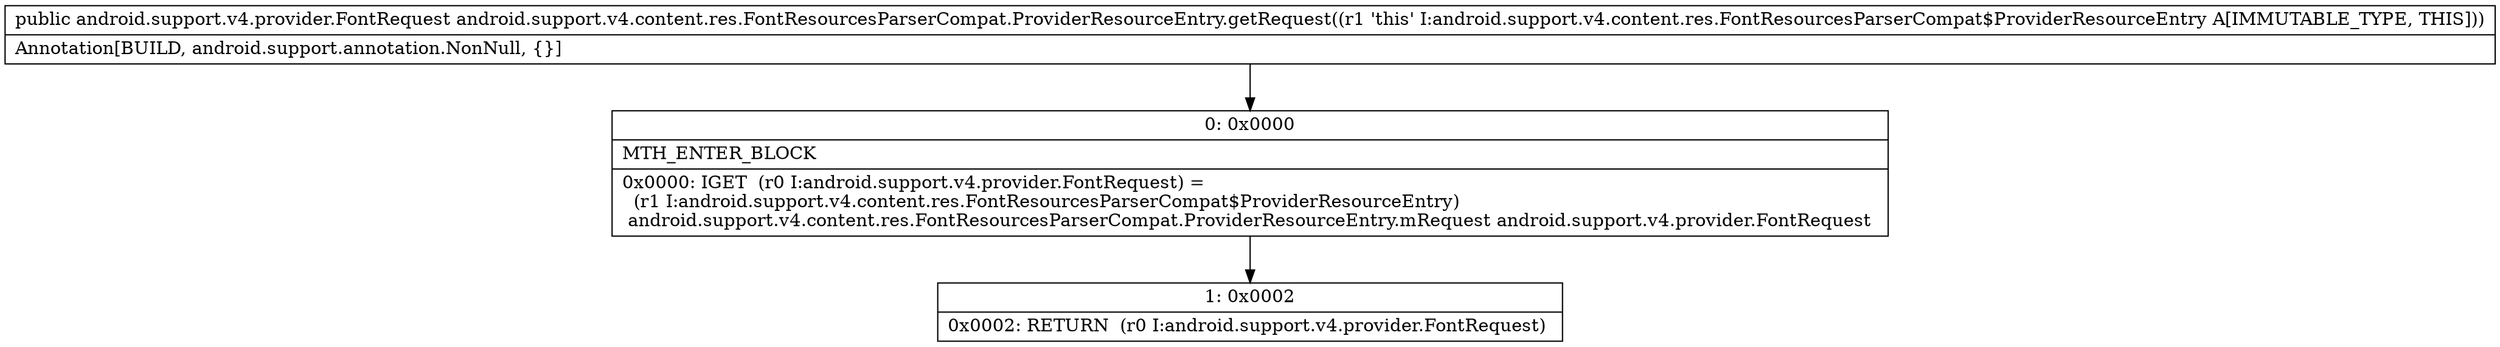 digraph "CFG forandroid.support.v4.content.res.FontResourcesParserCompat.ProviderResourceEntry.getRequest()Landroid\/support\/v4\/provider\/FontRequest;" {
Node_0 [shape=record,label="{0\:\ 0x0000|MTH_ENTER_BLOCK\l|0x0000: IGET  (r0 I:android.support.v4.provider.FontRequest) = \l  (r1 I:android.support.v4.content.res.FontResourcesParserCompat$ProviderResourceEntry)\l android.support.v4.content.res.FontResourcesParserCompat.ProviderResourceEntry.mRequest android.support.v4.provider.FontRequest \l}"];
Node_1 [shape=record,label="{1\:\ 0x0002|0x0002: RETURN  (r0 I:android.support.v4.provider.FontRequest) \l}"];
MethodNode[shape=record,label="{public android.support.v4.provider.FontRequest android.support.v4.content.res.FontResourcesParserCompat.ProviderResourceEntry.getRequest((r1 'this' I:android.support.v4.content.res.FontResourcesParserCompat$ProviderResourceEntry A[IMMUTABLE_TYPE, THIS]))  | Annotation[BUILD, android.support.annotation.NonNull, \{\}]\l}"];
MethodNode -> Node_0;
Node_0 -> Node_1;
}

